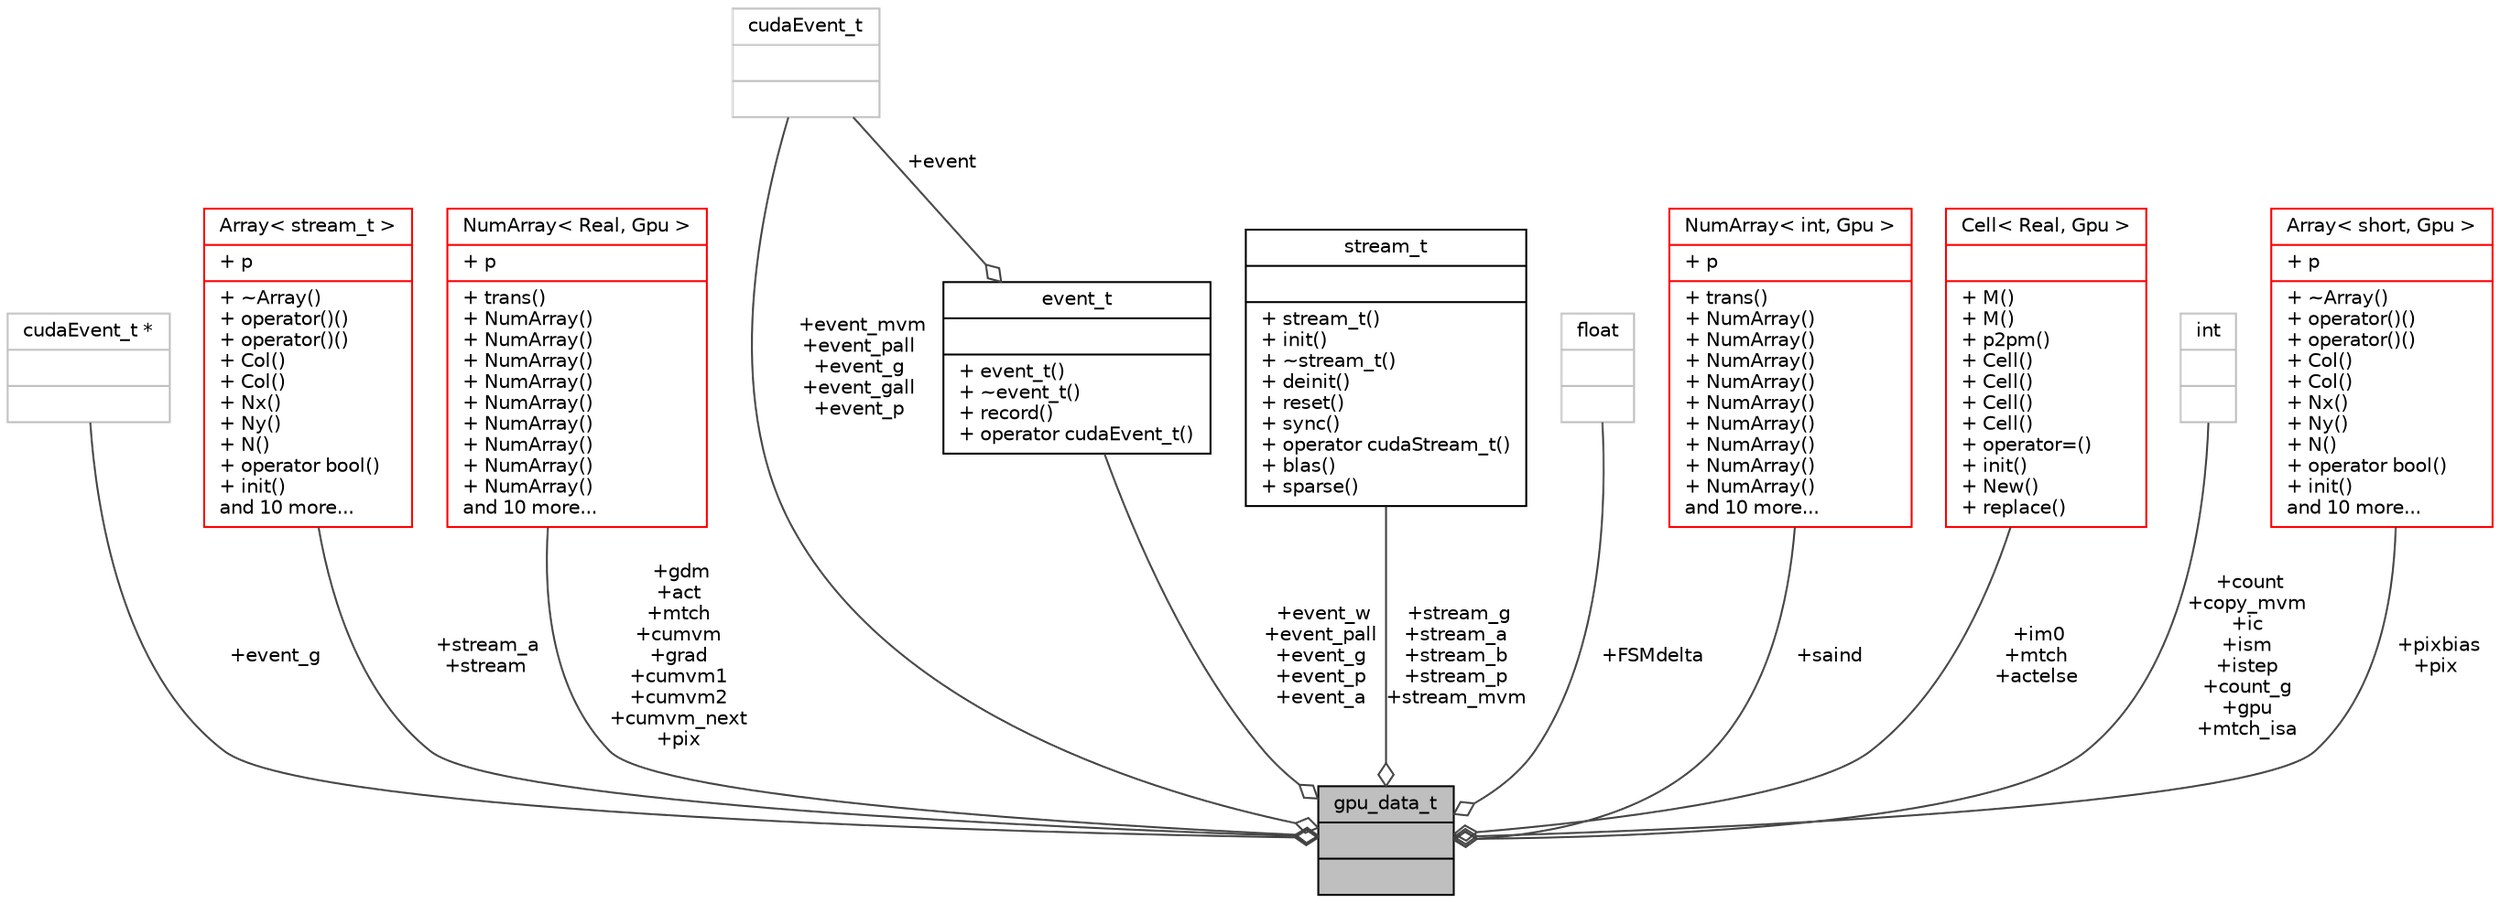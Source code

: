 digraph "gpu_data_t"
{
 // INTERACTIVE_SVG=YES
  bgcolor="transparent";
  edge [fontname="Helvetica",fontsize="10",labelfontname="Helvetica",labelfontsize="10"];
  node [fontname="Helvetica",fontsize="10",shape=record];
  Node1 [label="{gpu_data_t\n||}",height=0.2,width=0.4,color="black", fillcolor="grey75", style="filled", fontcolor="black"];
  Node2 -> Node1 [color="grey25",fontsize="10",style="solid",label=" +event_g" ,arrowhead="odiamond",fontname="Helvetica"];
  Node2 [label="{cudaEvent_t *\n||}",height=0.2,width=0.4,color="grey75"];
  Node3 -> Node1 [color="grey25",fontsize="10",style="solid",label=" +stream_a\n+stream" ,arrowhead="odiamond",fontname="Helvetica"];
  Node3 [label="{Array\< stream_t \>\n|+ p\l|+ ~Array()\l+ operator()()\l+ operator()()\l+ Col()\l+ Col()\l+ Nx()\l+ Ny()\l+ N()\l+ operator bool()\l+ init()\land 10 more...\l}",height=0.2,width=0.4,color="red",URL="$class_array.html"];
  Node11 -> Node1 [color="grey25",fontsize="10",style="solid",label=" +gdm\n+act\n+mtch\n+cumvm\n+grad\n+cumvm1\n+cumvm2\n+cumvm_next\n+pix" ,arrowhead="odiamond",fontname="Helvetica"];
  Node11 [label="{NumArray\< Real, Gpu \>\n|+ p\l|+ trans()\l+ NumArray()\l+ NumArray()\l+ NumArray()\l+ NumArray()\l+ NumArray()\l+ NumArray()\l+ NumArray()\l+ NumArray()\l+ NumArray()\land 10 more...\l}",height=0.2,width=0.4,color="red",URL="$class_num_array.html"];
  Node16 -> Node1 [color="grey25",fontsize="10",style="solid",label=" +event_w\n+event_pall\n+event_g\n+event_p\n+event_a" ,arrowhead="odiamond",fontname="Helvetica"];
  Node16 [label="{event_t\n||+ event_t()\l+ ~event_t()\l+ record()\l+ operator cudaEvent_t()\l}",height=0.2,width=0.4,color="black",URL="$structevent__t.html"];
  Node17 -> Node16 [color="grey25",fontsize="10",style="solid",label=" +event" ,arrowhead="odiamond",fontname="Helvetica"];
  Node17 [label="{cudaEvent_t\n||}",height=0.2,width=0.4,color="grey75"];
  Node5 -> Node1 [color="grey25",fontsize="10",style="solid",label=" +stream_g\n+stream_a\n+stream_b\n+stream_p\n+stream_mvm" ,arrowhead="odiamond",fontname="Helvetica"];
  Node5 [label="{stream_t\n||+ stream_t()\l+ init()\l+ ~stream_t()\l+ deinit()\l+ reset()\l+ sync()\l+ operator cudaStream_t()\l+ blas()\l+ sparse()\l}",height=0.2,width=0.4,color="black",URL="$classstream__t.html"];
  Node14 -> Node1 [color="grey25",fontsize="10",style="solid",label=" +FSMdelta" ,arrowhead="odiamond",fontname="Helvetica"];
  Node14 [label="{float\n||}",height=0.2,width=0.4,color="grey75"];
  Node18 -> Node1 [color="grey25",fontsize="10",style="solid",label=" +saind" ,arrowhead="odiamond",fontname="Helvetica"];
  Node18 [label="{NumArray\< int, Gpu \>\n|+ p\l|+ trans()\l+ NumArray()\l+ NumArray()\l+ NumArray()\l+ NumArray()\l+ NumArray()\l+ NumArray()\l+ NumArray()\l+ NumArray()\l+ NumArray()\land 10 more...\l}",height=0.2,width=0.4,color="red",URL="$class_num_array.html"];
  Node22 -> Node1 [color="grey25",fontsize="10",style="solid",label=" +im0\n+mtch\n+actelse" ,arrowhead="odiamond",fontname="Helvetica"];
  Node22 [label="{Cell\< Real, Gpu \>\n||+ M()\l+ M()\l+ p2pm()\l+ Cell()\l+ Cell()\l+ Cell()\l+ Cell()\l+ operator=()\l+ init()\l+ New()\l+ replace()\l}",height=0.2,width=0.4,color="red",URL="$class_cell.html"];
  Node21 -> Node1 [color="grey25",fontsize="10",style="solid",label=" +count\n+copy_mvm\n+ic\n+ism\n+istep\n+count_g\n+gpu\n+mtch_isa" ,arrowhead="odiamond",fontname="Helvetica"];
  Node21 [label="{int\n||}",height=0.2,width=0.4,color="grey75"];
  Node17 -> Node1 [color="grey25",fontsize="10",style="solid",label=" +event_mvm\n+event_pall\n+event_g\n+event_gall\n+event_p" ,arrowhead="odiamond",fontname="Helvetica"];
  Node42 -> Node1 [color="grey25",fontsize="10",style="solid",label=" +pixbias\n+pix" ,arrowhead="odiamond",fontname="Helvetica"];
  Node42 [label="{Array\< short, Gpu \>\n|+ p\l|+ ~Array()\l+ operator()()\l+ operator()()\l+ Col()\l+ Col()\l+ Nx()\l+ Ny()\l+ N()\l+ operator bool()\l+ init()\land 10 more...\l}",height=0.2,width=0.4,color="red",URL="$class_array.html"];
}

